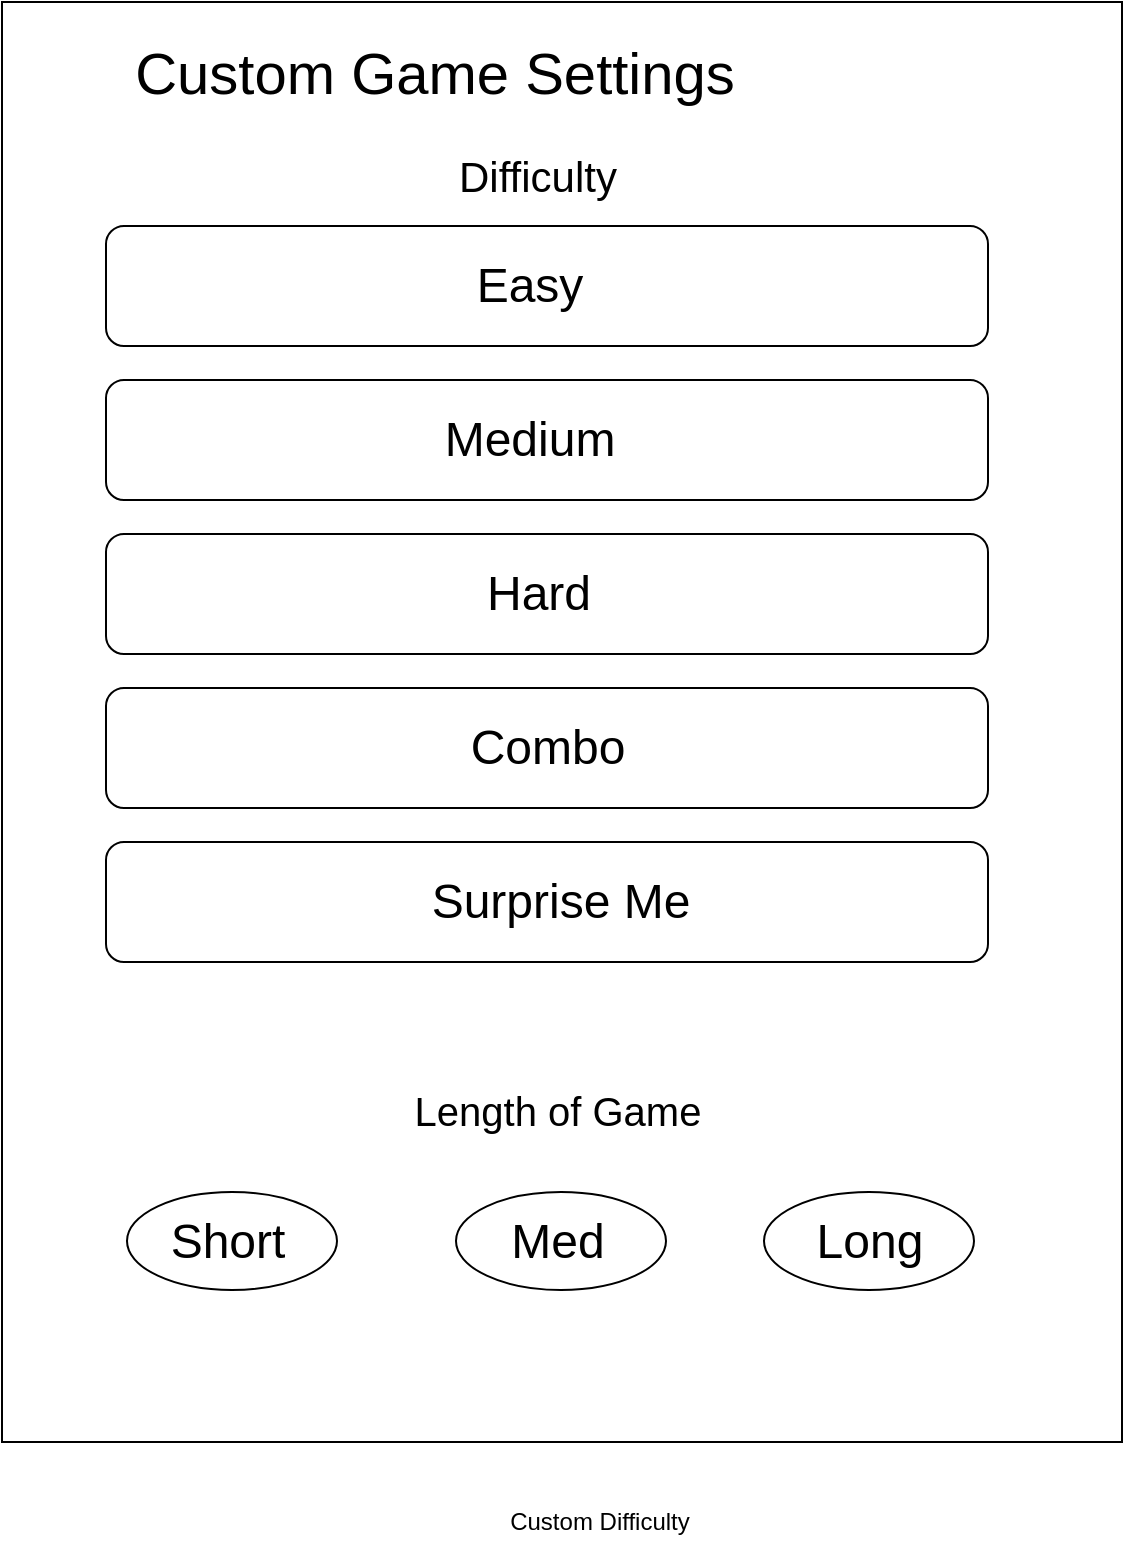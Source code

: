 <mxfile version="16.5.1" type="device"><diagram id="YJbVlOaPb4-M5HWd7XC4" name="Page-1"><mxGraphModel dx="1102" dy="865" grid="1" gridSize="7" guides="1" tooltips="1" connect="1" arrows="1" fold="1" page="1" pageScale="1" pageWidth="850" pageHeight="1100" math="0" shadow="0"><root><mxCell id="0"/><mxCell id="1" parent="0"/><mxCell id="m-GuL3f8GLA5ZSjqdcA6-3" value="" style="rounded=0;whiteSpace=wrap;html=1;direction=south;" parent="1" vertex="1"><mxGeometry x="116" y="35" width="560" height="720" as="geometry"/></mxCell><mxCell id="o0eyGRFBi1Oj6tqqqR8K-1" value="Custom Difficulty" style="text;html=1;strokeColor=none;fillColor=none;align=center;verticalAlign=middle;whiteSpace=wrap;rounded=0;" vertex="1" parent="1"><mxGeometry x="350" y="780" width="130" height="30" as="geometry"/></mxCell><mxCell id="o0eyGRFBi1Oj6tqqqR8K-55" value="" style="rounded=1;whiteSpace=wrap;html=1;fontSize=24;" vertex="1" parent="1"><mxGeometry x="168" y="147" width="441" height="60" as="geometry"/></mxCell><mxCell id="o0eyGRFBi1Oj6tqqqR8K-61" value="&lt;font style=&quot;font-size: 29px&quot;&gt;Custom Game Settings&lt;/font&gt;" style="text;html=1;strokeColor=none;fillColor=none;align=center;verticalAlign=middle;whiteSpace=wrap;rounded=0;fontSize=24;" vertex="1" parent="1"><mxGeometry x="154" y="56" width="357" height="30" as="geometry"/></mxCell><mxCell id="o0eyGRFBi1Oj6tqqqR8K-73" value="" style="ellipse;whiteSpace=wrap;html=1;fontSize=24;" vertex="1" parent="1"><mxGeometry x="178.5" y="630" width="105" height="49" as="geometry"/></mxCell><mxCell id="o0eyGRFBi1Oj6tqqqR8K-74" value="" style="ellipse;whiteSpace=wrap;html=1;fontSize=24;" vertex="1" parent="1"><mxGeometry x="343" y="630" width="105" height="49" as="geometry"/></mxCell><mxCell id="o0eyGRFBi1Oj6tqqqR8K-75" value="" style="ellipse;whiteSpace=wrap;html=1;fontSize=24;" vertex="1" parent="1"><mxGeometry x="497" y="630" width="105" height="49" as="geometry"/></mxCell><mxCell id="o0eyGRFBi1Oj6tqqqR8K-78" value="Short" style="text;html=1;strokeColor=none;fillColor=none;align=center;verticalAlign=middle;whiteSpace=wrap;rounded=0;fontSize=24;" vertex="1" parent="1"><mxGeometry x="199" y="639.5" width="60" height="30" as="geometry"/></mxCell><mxCell id="o0eyGRFBi1Oj6tqqqR8K-80" value="Med" style="text;html=1;strokeColor=none;fillColor=none;align=center;verticalAlign=middle;whiteSpace=wrap;rounded=0;fontSize=24;" vertex="1" parent="1"><mxGeometry x="364" y="639.5" width="60" height="30" as="geometry"/></mxCell><mxCell id="o0eyGRFBi1Oj6tqqqR8K-82" value="Long" style="text;html=1;strokeColor=none;fillColor=none;align=center;verticalAlign=middle;whiteSpace=wrap;rounded=0;fontSize=24;" vertex="1" parent="1"><mxGeometry x="519.5" y="639.5" width="60" height="30" as="geometry"/></mxCell><mxCell id="o0eyGRFBi1Oj6tqqqR8K-83" value="" style="rounded=1;whiteSpace=wrap;html=1;fontSize=24;" vertex="1" parent="1"><mxGeometry x="168" y="224" width="441" height="60" as="geometry"/></mxCell><mxCell id="o0eyGRFBi1Oj6tqqqR8K-84" value="" style="rounded=1;whiteSpace=wrap;html=1;fontSize=24;" vertex="1" parent="1"><mxGeometry x="168" y="301" width="441" height="60" as="geometry"/></mxCell><mxCell id="o0eyGRFBi1Oj6tqqqR8K-85" value="" style="rounded=1;whiteSpace=wrap;html=1;fontSize=24;" vertex="1" parent="1"><mxGeometry x="168" y="378" width="441" height="60" as="geometry"/></mxCell><mxCell id="o0eyGRFBi1Oj6tqqqR8K-86" value="" style="rounded=1;whiteSpace=wrap;html=1;fontSize=24;" vertex="1" parent="1"><mxGeometry x="168" y="455" width="441" height="60" as="geometry"/></mxCell><mxCell id="o0eyGRFBi1Oj6tqqqR8K-87" value="Easy" style="text;html=1;strokeColor=none;fillColor=none;align=center;verticalAlign=middle;whiteSpace=wrap;rounded=0;fontSize=24;" vertex="1" parent="1"><mxGeometry x="350" y="162" width="60" height="30" as="geometry"/></mxCell><mxCell id="o0eyGRFBi1Oj6tqqqR8K-88" value="Medium" style="text;html=1;strokeColor=none;fillColor=none;align=center;verticalAlign=middle;whiteSpace=wrap;rounded=0;fontSize=24;" vertex="1" parent="1"><mxGeometry x="350" y="239" width="60" height="30" as="geometry"/></mxCell><mxCell id="o0eyGRFBi1Oj6tqqqR8K-89" value="Hard" style="text;html=1;strokeColor=none;fillColor=none;align=center;verticalAlign=middle;whiteSpace=wrap;rounded=0;fontSize=24;" vertex="1" parent="1"><mxGeometry x="350" y="316" width="68.5" height="30" as="geometry"/></mxCell><mxCell id="o0eyGRFBi1Oj6tqqqR8K-90" value="Combo" style="text;html=1;strokeColor=none;fillColor=none;align=center;verticalAlign=middle;whiteSpace=wrap;rounded=0;fontSize=24;" vertex="1" parent="1"><mxGeometry x="358.5" y="393" width="60" height="30" as="geometry"/></mxCell><mxCell id="o0eyGRFBi1Oj6tqqqR8K-91" value="Surprise Me" style="text;html=1;strokeColor=none;fillColor=none;align=center;verticalAlign=middle;whiteSpace=wrap;rounded=0;fontSize=24;" vertex="1" parent="1"><mxGeometry x="308" y="470" width="175" height="30" as="geometry"/></mxCell><mxCell id="o0eyGRFBi1Oj6tqqqR8K-94" value="&lt;font style=&quot;font-size: 20px&quot;&gt;Length of Game&lt;/font&gt;" style="text;html=1;strokeColor=none;fillColor=none;align=center;verticalAlign=middle;whiteSpace=wrap;rounded=0;fontSize=24;" vertex="1" parent="1"><mxGeometry x="240" y="574" width="308" height="30" as="geometry"/></mxCell><mxCell id="o0eyGRFBi1Oj6tqqqR8K-95" value="&lt;font style=&quot;font-size: 21px&quot;&gt;Difficulty&lt;/font&gt;" style="text;html=1;strokeColor=none;fillColor=none;align=center;verticalAlign=middle;whiteSpace=wrap;rounded=0;fontSize=29;" vertex="1" parent="1"><mxGeometry x="354.25" y="105" width="60" height="30" as="geometry"/></mxCell></root></mxGraphModel></diagram></mxfile>